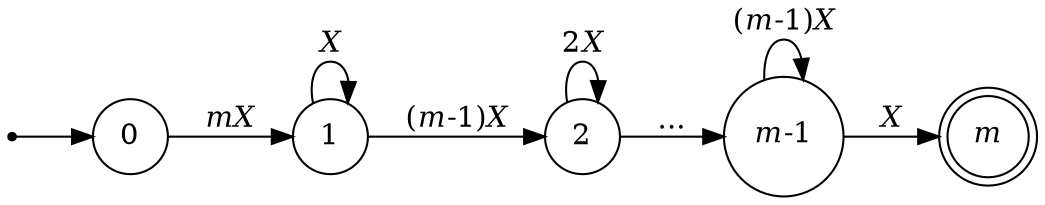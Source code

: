 digraph finite_state_machine {
    rankdir=LR;
    // size="8,5"

    node [shape = circle, label=<0>] 0;
    node [shape = circle, label=<1>] 1;
    node [shape = circle, label=<2>] 2;
    node [shape = circle, label=<<i>m</i>-1>] m1;
    node [shape = doublecircle, label=<<i>m</i>>] m;


    node [shape = point ]; qi
    qi -> 0;


    0 -> 1 [ label=<<i>mX</i>> ];
    1 -> 1 [ label=<<i>X</i>> ];    
    1 -> 2 [ label=<(<i>m</i>-1)<i>X</i>> ];    
    2 -> 2 [ label=<2<i>X</i>> ];
    2 -> m1 [ label="..."];
    m1->m1 [label=<(<i>m</i>-1)<i>X</i>> ];
    m1->m [ label=<<i>X</i>>];
    
    
	    
}
